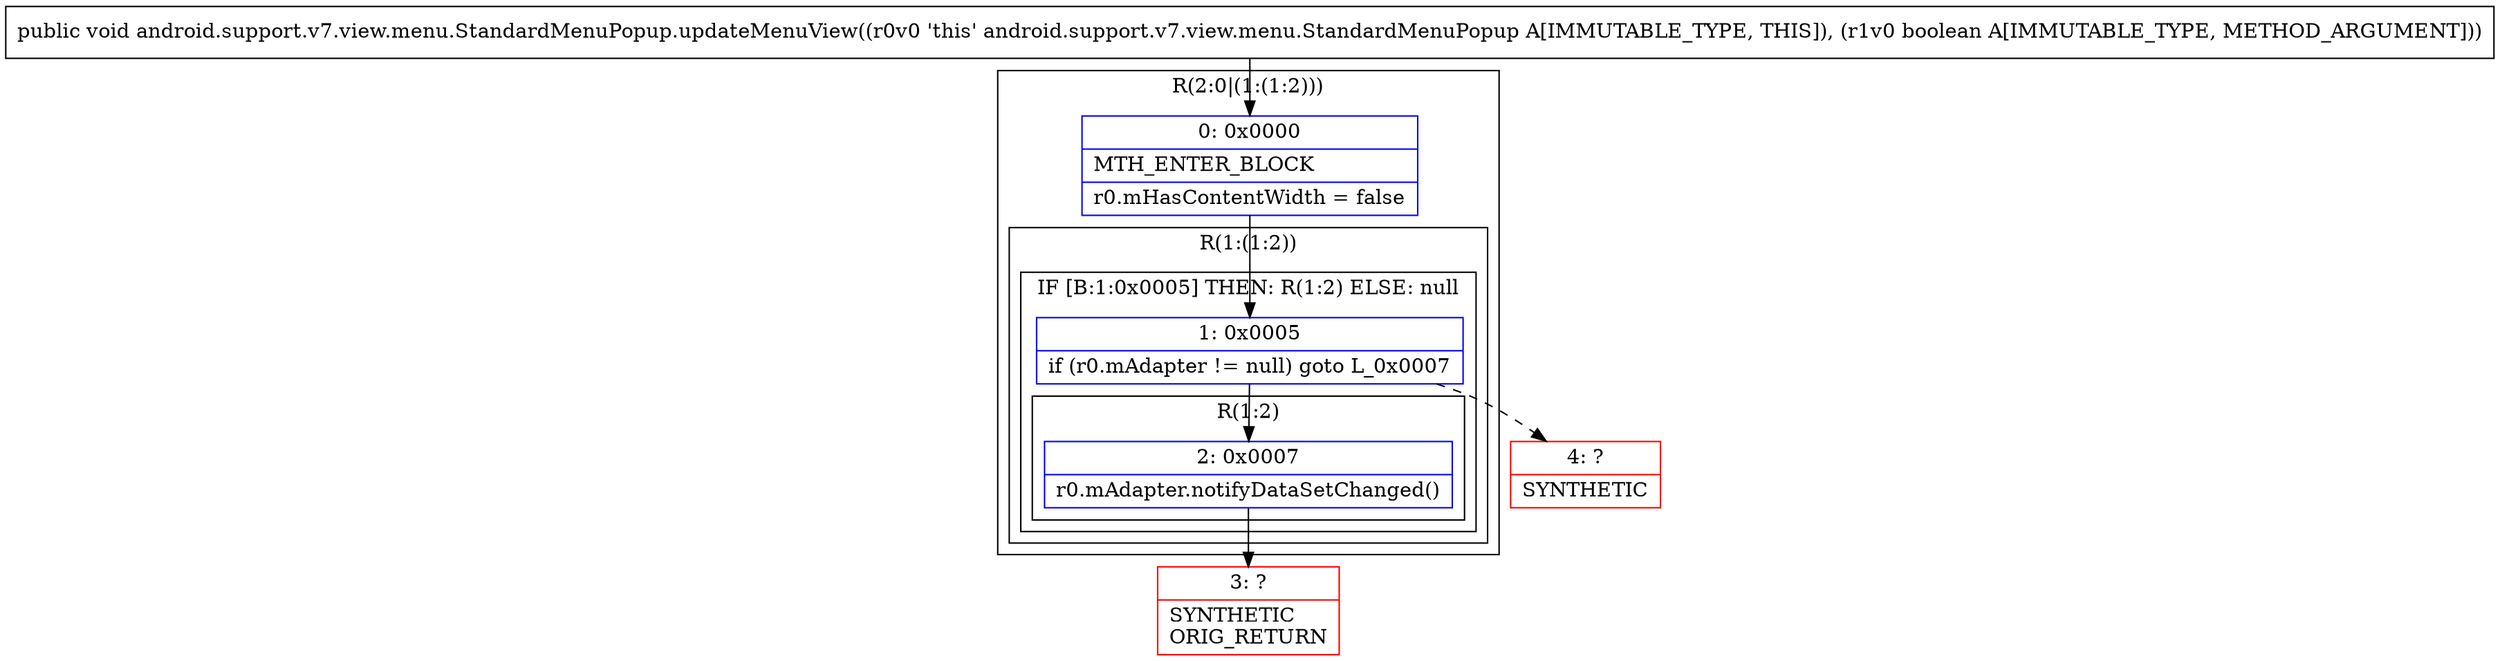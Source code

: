 digraph "CFG forandroid.support.v7.view.menu.StandardMenuPopup.updateMenuView(Z)V" {
subgraph cluster_Region_1376810487 {
label = "R(2:0|(1:(1:2)))";
node [shape=record,color=blue];
Node_0 [shape=record,label="{0\:\ 0x0000|MTH_ENTER_BLOCK\l|r0.mHasContentWidth = false\l}"];
subgraph cluster_Region_228856258 {
label = "R(1:(1:2))";
node [shape=record,color=blue];
subgraph cluster_IfRegion_428094873 {
label = "IF [B:1:0x0005] THEN: R(1:2) ELSE: null";
node [shape=record,color=blue];
Node_1 [shape=record,label="{1\:\ 0x0005|if (r0.mAdapter != null) goto L_0x0007\l}"];
subgraph cluster_Region_943065240 {
label = "R(1:2)";
node [shape=record,color=blue];
Node_2 [shape=record,label="{2\:\ 0x0007|r0.mAdapter.notifyDataSetChanged()\l}"];
}
}
}
}
Node_3 [shape=record,color=red,label="{3\:\ ?|SYNTHETIC\lORIG_RETURN\l}"];
Node_4 [shape=record,color=red,label="{4\:\ ?|SYNTHETIC\l}"];
MethodNode[shape=record,label="{public void android.support.v7.view.menu.StandardMenuPopup.updateMenuView((r0v0 'this' android.support.v7.view.menu.StandardMenuPopup A[IMMUTABLE_TYPE, THIS]), (r1v0 boolean A[IMMUTABLE_TYPE, METHOD_ARGUMENT])) }"];
MethodNode -> Node_0;
Node_0 -> Node_1;
Node_1 -> Node_2;
Node_1 -> Node_4[style=dashed];
Node_2 -> Node_3;
}

